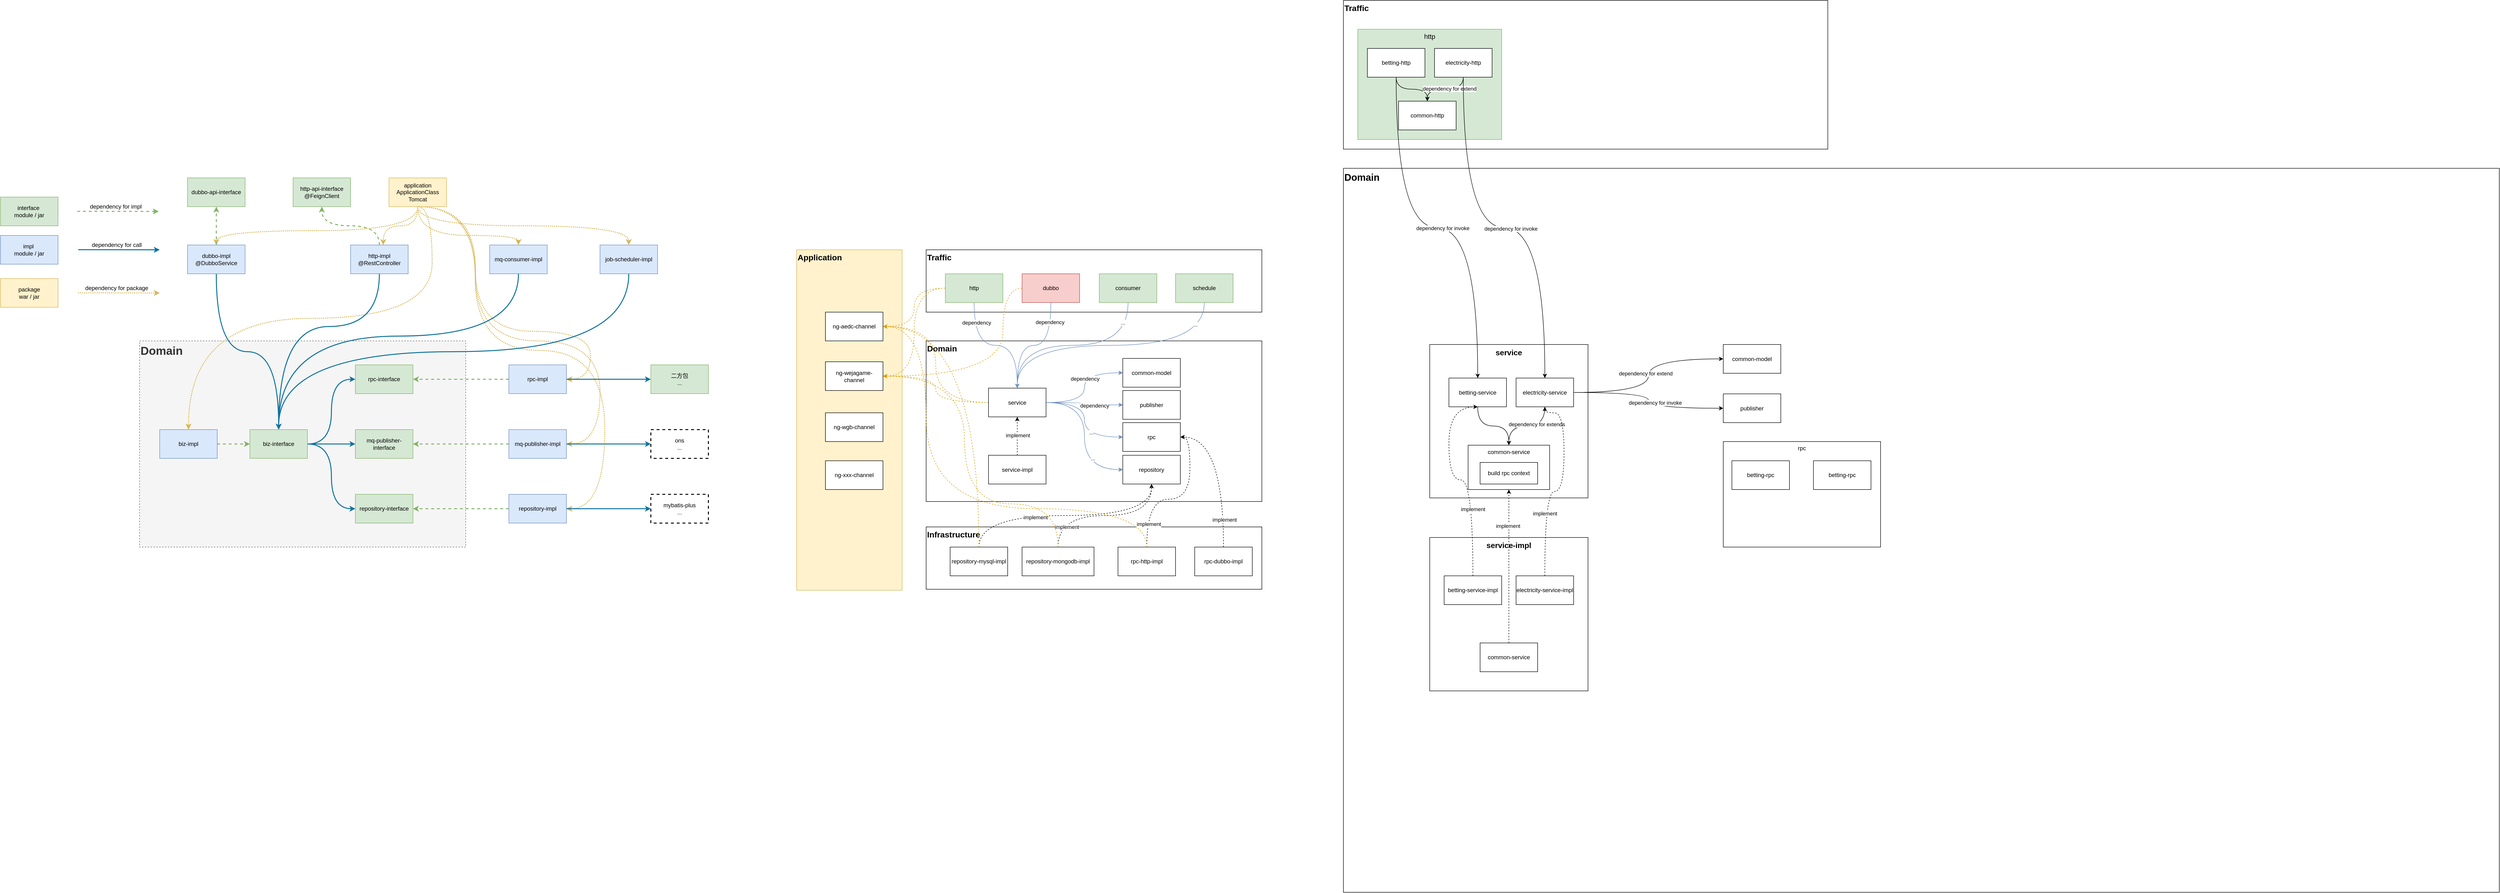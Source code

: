<mxfile version="21.6.9" type="github">
  <diagram id="y8nd4SXiOJbdPAyT8sHm" name="第 1 页">
    <mxGraphModel dx="1306" dy="1999" grid="1" gridSize="10" guides="1" tooltips="1" connect="1" arrows="1" fold="1" page="1" pageScale="1" pageWidth="827" pageHeight="1169" math="0" shadow="0">
      <root>
        <mxCell id="0" />
        <mxCell id="1" parent="0" />
        <mxCell id="dGnXht2ajbpUMMOawQ0t-34" value="Application" style="rounded=0;whiteSpace=wrap;html=1;fontSize=17;fontStyle=1;align=left;verticalAlign=top;fillColor=#fff2cc;strokeColor=#d6b656;" parent="1" vertex="1">
          <mxGeometry x="1730" y="360" width="220" height="710" as="geometry" />
        </mxCell>
        <mxCell id="68mi13O_anb0eEHPfkuq-36" value="Domain" style="rounded=0;whiteSpace=wrap;html=1;fillColor=#f5f5f5;fontColor=#333333;strokeColor=#666666;verticalAlign=top;align=left;fontStyle=1;fontSize=24;dashed=1;" parent="1" vertex="1">
          <mxGeometry x="360" y="550" width="680" height="430" as="geometry" />
        </mxCell>
        <mxCell id="68mi13O_anb0eEHPfkuq-4" style="edgeStyle=orthogonalEdgeStyle;rounded=0;orthogonalLoop=1;jettySize=auto;html=1;entryX=0.5;entryY=0;entryDx=0;entryDy=0;exitX=0.5;exitY=1;exitDx=0;exitDy=0;curved=1;fillColor=#fff2cc;strokeColor=#d6b656;strokeWidth=2;dashed=1;dashPattern=1 1;" parent="1" source="68mi13O_anb0eEHPfkuq-1" target="68mi13O_anb0eEHPfkuq-2" edge="1">
          <mxGeometry relative="1" as="geometry">
            <Array as="points">
              <mxPoint x="940" y="320" />
              <mxPoint x="520" y="320" />
            </Array>
          </mxGeometry>
        </mxCell>
        <mxCell id="68mi13O_anb0eEHPfkuq-5" style="rounded=0;orthogonalLoop=1;jettySize=auto;html=1;entryX=0.567;entryY=0;entryDx=0;entryDy=0;entryPerimeter=0;exitX=0.5;exitY=1;exitDx=0;exitDy=0;edgeStyle=orthogonalEdgeStyle;curved=1;fillColor=#fff2cc;strokeColor=#d6b656;strokeWidth=2;dashed=1;dashPattern=1 1;" parent="1" source="68mi13O_anb0eEHPfkuq-1" target="68mi13O_anb0eEHPfkuq-3" edge="1">
          <mxGeometry relative="1" as="geometry" />
        </mxCell>
        <mxCell id="68mi13O_anb0eEHPfkuq-10" style="rounded=0;orthogonalLoop=1;jettySize=auto;html=1;exitX=0.5;exitY=1;exitDx=0;exitDy=0;entryX=0.5;entryY=0;entryDx=0;entryDy=0;fillColor=#fff2cc;strokeColor=#d6b656;strokeWidth=2;dashed=1;dashPattern=1 1;edgeStyle=orthogonalEdgeStyle;curved=1;" parent="1" source="68mi13O_anb0eEHPfkuq-1" target="68mi13O_anb0eEHPfkuq-9" edge="1">
          <mxGeometry relative="1" as="geometry">
            <Array as="points">
              <mxPoint x="970" y="270" />
              <mxPoint x="970" y="503" />
              <mxPoint x="462" y="503" />
            </Array>
          </mxGeometry>
        </mxCell>
        <mxCell id="68mi13O_anb0eEHPfkuq-42" style="rounded=0;orthogonalLoop=1;jettySize=auto;html=1;fontSize=12;exitX=0.5;exitY=1;exitDx=0;exitDy=0;entryX=0.5;entryY=0;entryDx=0;entryDy=0;edgeStyle=orthogonalEdgeStyle;curved=1;fillColor=#fff2cc;strokeColor=#d6b656;strokeWidth=2;dashed=1;dashPattern=1 1;" parent="1" source="68mi13O_anb0eEHPfkuq-1" target="68mi13O_anb0eEHPfkuq-41" edge="1">
          <mxGeometry relative="1" as="geometry">
            <mxPoint x="1200" y="300" as="targetPoint" />
            <Array as="points">
              <mxPoint x="940" y="330" />
              <mxPoint x="1150" y="330" />
            </Array>
          </mxGeometry>
        </mxCell>
        <mxCell id="68mi13O_anb0eEHPfkuq-44" style="edgeStyle=orthogonalEdgeStyle;curved=1;rounded=0;orthogonalLoop=1;jettySize=auto;html=1;entryX=1;entryY=0.5;entryDx=0;entryDy=0;fontSize=12;exitX=0.5;exitY=1;exitDx=0;exitDy=0;fillColor=#fff2cc;strokeColor=#d6b656;strokeWidth=2;dashed=1;dashPattern=1 1;" parent="1" source="68mi13O_anb0eEHPfkuq-1" target="68mi13O_anb0eEHPfkuq-27" edge="1">
          <mxGeometry relative="1" as="geometry">
            <Array as="points">
              <mxPoint x="1060" y="530" />
              <mxPoint x="1300" y="530" />
              <mxPoint x="1300" y="630" />
            </Array>
          </mxGeometry>
        </mxCell>
        <mxCell id="68mi13O_anb0eEHPfkuq-45" style="edgeStyle=orthogonalEdgeStyle;curved=1;rounded=0;orthogonalLoop=1;jettySize=auto;html=1;entryX=1;entryY=0.5;entryDx=0;entryDy=0;fontSize=12;exitX=0.5;exitY=1;exitDx=0;exitDy=0;fillColor=#fff2cc;strokeColor=#d6b656;strokeWidth=2;dashed=1;dashPattern=1 1;" parent="1" source="68mi13O_anb0eEHPfkuq-1" target="68mi13O_anb0eEHPfkuq-28" edge="1">
          <mxGeometry relative="1" as="geometry">
            <Array as="points">
              <mxPoint x="1060" y="550" />
              <mxPoint x="1320" y="550" />
              <mxPoint x="1320" y="765" />
            </Array>
          </mxGeometry>
        </mxCell>
        <mxCell id="68mi13O_anb0eEHPfkuq-46" style="edgeStyle=orthogonalEdgeStyle;curved=1;rounded=0;orthogonalLoop=1;jettySize=auto;html=1;entryX=1;entryY=0.5;entryDx=0;entryDy=0;fontSize=12;exitX=0.5;exitY=1;exitDx=0;exitDy=0;fillColor=#fff2cc;strokeColor=#d6b656;strokeWidth=2;dashed=1;dashPattern=1 1;" parent="1" source="68mi13O_anb0eEHPfkuq-1" target="68mi13O_anb0eEHPfkuq-29" edge="1">
          <mxGeometry relative="1" as="geometry">
            <Array as="points">
              <mxPoint x="1060" y="570" />
              <mxPoint x="1330" y="570" />
              <mxPoint x="1330" y="900" />
            </Array>
          </mxGeometry>
        </mxCell>
        <mxCell id="68mi13O_anb0eEHPfkuq-74" style="edgeStyle=orthogonalEdgeStyle;curved=1;rounded=0;orthogonalLoop=1;jettySize=auto;html=1;entryX=0.5;entryY=0;entryDx=0;entryDy=0;strokeWidth=2;fontSize=12;exitX=0.5;exitY=1;exitDx=0;exitDy=0;fillColor=#fff2cc;strokeColor=#d6b656;dashed=1;dashPattern=1 1;" parent="1" source="68mi13O_anb0eEHPfkuq-1" target="68mi13O_anb0eEHPfkuq-61" edge="1">
          <mxGeometry relative="1" as="geometry" />
        </mxCell>
        <mxCell id="68mi13O_anb0eEHPfkuq-1" value="application&lt;br&gt;ApplicationClass&lt;br&gt;Tomcat" style="rounded=0;whiteSpace=wrap;html=1;fillColor=#fff2cc;strokeColor=#d6b656;" parent="1" vertex="1">
          <mxGeometry x="880" y="210" width="120" height="60" as="geometry" />
        </mxCell>
        <mxCell id="68mi13O_anb0eEHPfkuq-12" style="rounded=0;orthogonalLoop=1;jettySize=auto;html=1;entryX=0.5;entryY=0;entryDx=0;entryDy=0;exitX=0.5;exitY=1;exitDx=0;exitDy=0;strokeWidth=2;fillColor=#b1ddf0;strokeColor=#10739e;edgeStyle=orthogonalEdgeStyle;curved=1;" parent="1" source="68mi13O_anb0eEHPfkuq-2" target="68mi13O_anb0eEHPfkuq-8" edge="1">
          <mxGeometry relative="1" as="geometry" />
        </mxCell>
        <mxCell id="68mi13O_anb0eEHPfkuq-37" style="edgeStyle=orthogonalEdgeStyle;rounded=0;orthogonalLoop=1;jettySize=auto;html=1;entryX=0.5;entryY=1;entryDx=0;entryDy=0;fontSize=24;dashed=1;fillColor=#d5e8d4;strokeColor=#82b366;strokeWidth=2;curved=1;" parent="1" source="68mi13O_anb0eEHPfkuq-2" target="68mi13O_anb0eEHPfkuq-16" edge="1">
          <mxGeometry relative="1" as="geometry" />
        </mxCell>
        <mxCell id="68mi13O_anb0eEHPfkuq-2" value="dubbo-impl&lt;br&gt;@DubboService" style="rounded=0;whiteSpace=wrap;html=1;fillColor=#dae8fc;strokeColor=#6c8ebf;" parent="1" vertex="1">
          <mxGeometry x="460" y="350" width="120" height="60" as="geometry" />
        </mxCell>
        <mxCell id="68mi13O_anb0eEHPfkuq-13" style="rounded=0;orthogonalLoop=1;jettySize=auto;html=1;entryX=0.5;entryY=0;entryDx=0;entryDy=0;exitX=0.5;exitY=1;exitDx=0;exitDy=0;strokeWidth=2;fillColor=#b1ddf0;strokeColor=#10739e;edgeStyle=orthogonalEdgeStyle;curved=1;" parent="1" source="68mi13O_anb0eEHPfkuq-3" target="68mi13O_anb0eEHPfkuq-8" edge="1">
          <mxGeometry relative="1" as="geometry">
            <Array as="points">
              <mxPoint x="860" y="520" />
              <mxPoint x="650" y="520" />
            </Array>
          </mxGeometry>
        </mxCell>
        <mxCell id="68mi13O_anb0eEHPfkuq-39" style="edgeStyle=orthogonalEdgeStyle;rounded=0;orthogonalLoop=1;jettySize=auto;html=1;entryX=0.5;entryY=1;entryDx=0;entryDy=0;fontSize=12;dashed=1;fillColor=#d5e8d4;strokeColor=#82b366;strokeWidth=2;curved=1;" parent="1" source="68mi13O_anb0eEHPfkuq-3" target="68mi13O_anb0eEHPfkuq-17" edge="1">
          <mxGeometry relative="1" as="geometry" />
        </mxCell>
        <mxCell id="68mi13O_anb0eEHPfkuq-3" value="http-impl&lt;br&gt;@RestController" style="rounded=0;whiteSpace=wrap;html=1;fillColor=#dae8fc;strokeColor=#6c8ebf;" parent="1" vertex="1">
          <mxGeometry x="800" y="350" width="120" height="60" as="geometry" />
        </mxCell>
        <mxCell id="68mi13O_anb0eEHPfkuq-24" style="edgeStyle=orthogonalEdgeStyle;rounded=0;orthogonalLoop=1;jettySize=auto;html=1;entryX=0;entryY=0.5;entryDx=0;entryDy=0;curved=1;strokeWidth=2;fillColor=#b1ddf0;strokeColor=#10739e;" parent="1" source="68mi13O_anb0eEHPfkuq-8" target="68mi13O_anb0eEHPfkuq-21" edge="1">
          <mxGeometry relative="1" as="geometry" />
        </mxCell>
        <mxCell id="68mi13O_anb0eEHPfkuq-25" style="edgeStyle=orthogonalEdgeStyle;rounded=0;orthogonalLoop=1;jettySize=auto;html=1;entryX=0;entryY=0.5;entryDx=0;entryDy=0;strokeWidth=2;fillColor=#b1ddf0;strokeColor=#10739e;" parent="1" source="68mi13O_anb0eEHPfkuq-8" target="68mi13O_anb0eEHPfkuq-22" edge="1">
          <mxGeometry relative="1" as="geometry" />
        </mxCell>
        <mxCell id="68mi13O_anb0eEHPfkuq-26" style="edgeStyle=orthogonalEdgeStyle;rounded=0;orthogonalLoop=1;jettySize=auto;html=1;entryX=0;entryY=0.5;entryDx=0;entryDy=0;curved=1;exitX=1;exitY=0.5;exitDx=0;exitDy=0;strokeWidth=2;fillColor=#b1ddf0;strokeColor=#10739e;" parent="1" source="68mi13O_anb0eEHPfkuq-8" target="68mi13O_anb0eEHPfkuq-23" edge="1">
          <mxGeometry relative="1" as="geometry" />
        </mxCell>
        <mxCell id="68mi13O_anb0eEHPfkuq-8" value="biz-interface&lt;br&gt;" style="rounded=0;whiteSpace=wrap;html=1;fillColor=#d5e8d4;strokeColor=#82b366;" parent="1" vertex="1">
          <mxGeometry x="590" y="735" width="120" height="60" as="geometry" />
        </mxCell>
        <mxCell id="68mi13O_anb0eEHPfkuq-19" style="rounded=0;orthogonalLoop=1;jettySize=auto;html=1;entryX=0;entryY=0.5;entryDx=0;entryDy=0;exitX=1;exitY=0.5;exitDx=0;exitDy=0;edgeStyle=orthogonalEdgeStyle;curved=1;dashed=1;fillColor=#d5e8d4;strokeColor=#82b366;strokeWidth=2;" parent="1" source="68mi13O_anb0eEHPfkuq-9" target="68mi13O_anb0eEHPfkuq-8" edge="1">
          <mxGeometry relative="1" as="geometry" />
        </mxCell>
        <mxCell id="68mi13O_anb0eEHPfkuq-9" value="biz-impl" style="rounded=0;whiteSpace=wrap;html=1;fillColor=#dae8fc;strokeColor=#6c8ebf;" parent="1" vertex="1">
          <mxGeometry x="402" y="735" width="120" height="60" as="geometry" />
        </mxCell>
        <mxCell id="68mi13O_anb0eEHPfkuq-16" value="dubbo-api-interface" style="rounded=0;whiteSpace=wrap;html=1;fillColor=#d5e8d4;strokeColor=#82b366;" parent="1" vertex="1">
          <mxGeometry x="460" y="210" width="120" height="60" as="geometry" />
        </mxCell>
        <mxCell id="68mi13O_anb0eEHPfkuq-17" value="http-api-interface&lt;br&gt;@FeignClient" style="rounded=0;whiteSpace=wrap;html=1;fillColor=#d5e8d4;strokeColor=#82b366;" parent="1" vertex="1">
          <mxGeometry x="680" y="210" width="120" height="60" as="geometry" />
        </mxCell>
        <mxCell id="68mi13O_anb0eEHPfkuq-21" value="rpc-interface" style="rounded=0;whiteSpace=wrap;html=1;fillColor=#d5e8d4;strokeColor=#82b366;" parent="1" vertex="1">
          <mxGeometry x="810" y="600" width="120" height="60" as="geometry" />
        </mxCell>
        <mxCell id="68mi13O_anb0eEHPfkuq-22" value="mq-publisher-interface" style="rounded=0;whiteSpace=wrap;html=1;fillColor=#d5e8d4;strokeColor=#82b366;" parent="1" vertex="1">
          <mxGeometry x="810" y="735" width="120" height="60" as="geometry" />
        </mxCell>
        <mxCell id="68mi13O_anb0eEHPfkuq-23" value="repository-interface" style="rounded=0;whiteSpace=wrap;html=1;fillColor=#d5e8d4;strokeColor=#82b366;" parent="1" vertex="1">
          <mxGeometry x="810" y="870" width="120" height="60" as="geometry" />
        </mxCell>
        <mxCell id="68mi13O_anb0eEHPfkuq-30" style="edgeStyle=orthogonalEdgeStyle;rounded=0;orthogonalLoop=1;jettySize=auto;html=1;entryX=1;entryY=0.5;entryDx=0;entryDy=0;dashed=1;fillColor=#d5e8d4;strokeColor=#82b366;strokeWidth=2;" parent="1" source="68mi13O_anb0eEHPfkuq-27" target="68mi13O_anb0eEHPfkuq-21" edge="1">
          <mxGeometry relative="1" as="geometry" />
        </mxCell>
        <mxCell id="68mi13O_anb0eEHPfkuq-53" style="edgeStyle=orthogonalEdgeStyle;curved=1;rounded=0;orthogonalLoop=1;jettySize=auto;html=1;entryX=0;entryY=0.5;entryDx=0;entryDy=0;fontSize=12;strokeWidth=2;fillColor=#b1ddf0;strokeColor=#10739e;" parent="1" source="68mi13O_anb0eEHPfkuq-27" target="68mi13O_anb0eEHPfkuq-50" edge="1">
          <mxGeometry relative="1" as="geometry" />
        </mxCell>
        <mxCell id="68mi13O_anb0eEHPfkuq-27" value="rpc-impl" style="rounded=0;whiteSpace=wrap;html=1;fillColor=#dae8fc;strokeColor=#6c8ebf;" parent="1" vertex="1">
          <mxGeometry x="1130" y="600" width="120" height="60" as="geometry" />
        </mxCell>
        <mxCell id="68mi13O_anb0eEHPfkuq-32" style="edgeStyle=orthogonalEdgeStyle;rounded=0;orthogonalLoop=1;jettySize=auto;html=1;entryX=1;entryY=0.5;entryDx=0;entryDy=0;dashed=1;fillColor=#d5e8d4;strokeColor=#82b366;strokeWidth=2;" parent="1" source="68mi13O_anb0eEHPfkuq-28" target="68mi13O_anb0eEHPfkuq-22" edge="1">
          <mxGeometry relative="1" as="geometry" />
        </mxCell>
        <mxCell id="68mi13O_anb0eEHPfkuq-55" style="edgeStyle=orthogonalEdgeStyle;curved=1;rounded=0;orthogonalLoop=1;jettySize=auto;html=1;entryX=0;entryY=0.5;entryDx=0;entryDy=0;fontSize=12;strokeWidth=2;fillColor=#b1ddf0;strokeColor=#10739e;" parent="1" source="68mi13O_anb0eEHPfkuq-28" target="68mi13O_anb0eEHPfkuq-51" edge="1">
          <mxGeometry relative="1" as="geometry" />
        </mxCell>
        <mxCell id="68mi13O_anb0eEHPfkuq-28" value="mq-publisher-impl" style="rounded=0;whiteSpace=wrap;html=1;fillColor=#dae8fc;strokeColor=#6c8ebf;" parent="1" vertex="1">
          <mxGeometry x="1130" y="735" width="120" height="60" as="geometry" />
        </mxCell>
        <mxCell id="68mi13O_anb0eEHPfkuq-34" style="edgeStyle=orthogonalEdgeStyle;rounded=0;orthogonalLoop=1;jettySize=auto;html=1;entryX=1;entryY=0.5;entryDx=0;entryDy=0;dashed=1;fillColor=#d5e8d4;strokeColor=#82b366;strokeWidth=2;" parent="1" source="68mi13O_anb0eEHPfkuq-29" target="68mi13O_anb0eEHPfkuq-23" edge="1">
          <mxGeometry relative="1" as="geometry" />
        </mxCell>
        <mxCell id="68mi13O_anb0eEHPfkuq-75" style="edgeStyle=orthogonalEdgeStyle;curved=1;rounded=0;orthogonalLoop=1;jettySize=auto;html=1;entryX=0;entryY=0.5;entryDx=0;entryDy=0;strokeWidth=2;fontSize=12;fillColor=#b1ddf0;strokeColor=#10739e;" parent="1" source="68mi13O_anb0eEHPfkuq-29" target="68mi13O_anb0eEHPfkuq-52" edge="1">
          <mxGeometry relative="1" as="geometry" />
        </mxCell>
        <mxCell id="68mi13O_anb0eEHPfkuq-29" value="repository-impl" style="rounded=0;whiteSpace=wrap;html=1;fillColor=#dae8fc;strokeColor=#6c8ebf;" parent="1" vertex="1">
          <mxGeometry x="1130" y="870" width="120" height="60" as="geometry" />
        </mxCell>
        <mxCell id="68mi13O_anb0eEHPfkuq-63" style="rounded=0;orthogonalLoop=1;jettySize=auto;html=1;entryX=0.5;entryY=0;entryDx=0;entryDy=0;fontSize=12;exitX=0.5;exitY=1;exitDx=0;exitDy=0;strokeWidth=2;fillColor=#b1ddf0;strokeColor=#10739e;edgeStyle=orthogonalEdgeStyle;curved=1;" parent="1" source="68mi13O_anb0eEHPfkuq-41" target="68mi13O_anb0eEHPfkuq-8" edge="1">
          <mxGeometry relative="1" as="geometry">
            <mxPoint x="1270" y="430" as="sourcePoint" />
            <Array as="points">
              <mxPoint x="1150" y="540" />
              <mxPoint x="650" y="540" />
            </Array>
          </mxGeometry>
        </mxCell>
        <mxCell id="68mi13O_anb0eEHPfkuq-41" value="mq-consumer-impl" style="rounded=0;whiteSpace=wrap;html=1;fontSize=12;fillColor=#dae8fc;strokeColor=#6c8ebf;" parent="1" vertex="1">
          <mxGeometry x="1090" y="350" width="120" height="60" as="geometry" />
        </mxCell>
        <mxCell id="68mi13O_anb0eEHPfkuq-50" value="二方包&lt;br&gt;..." style="rounded=0;whiteSpace=wrap;html=1;fontSize=12;fillColor=#d5e8d4;strokeColor=#82b366;" parent="1" vertex="1">
          <mxGeometry x="1426" y="600" width="120" height="60" as="geometry" />
        </mxCell>
        <mxCell id="68mi13O_anb0eEHPfkuq-51" value="ons&lt;br&gt;..." style="rounded=0;whiteSpace=wrap;html=1;fontSize=12;strokeColor=#000000;dashed=1;strokeWidth=2;" parent="1" vertex="1">
          <mxGeometry x="1426" y="735" width="120" height="60" as="geometry" />
        </mxCell>
        <mxCell id="68mi13O_anb0eEHPfkuq-52" value="mybatis-plus&lt;br&gt;..." style="rounded=0;whiteSpace=wrap;html=1;fontSize=12;dashed=1;strokeColor=#000000;strokeWidth=2;" parent="1" vertex="1">
          <mxGeometry x="1426" y="870" width="120" height="60" as="geometry" />
        </mxCell>
        <mxCell id="68mi13O_anb0eEHPfkuq-58" value="interface&amp;nbsp;&lt;br&gt;module / jar" style="rounded=0;whiteSpace=wrap;html=1;fontSize=12;fillColor=#d5e8d4;strokeColor=#82b366;" parent="1" vertex="1">
          <mxGeometry x="70" y="250" width="120" height="60" as="geometry" />
        </mxCell>
        <mxCell id="68mi13O_anb0eEHPfkuq-59" value="impl&amp;nbsp;&lt;br&gt;module / jar" style="rounded=0;whiteSpace=wrap;html=1;fontSize=12;fillColor=#dae8fc;strokeColor=#6c8ebf;" parent="1" vertex="1">
          <mxGeometry x="70" y="330" width="120" height="60" as="geometry" />
        </mxCell>
        <mxCell id="68mi13O_anb0eEHPfkuq-62" style="rounded=0;orthogonalLoop=1;jettySize=auto;html=1;fontSize=12;exitX=0.5;exitY=1;exitDx=0;exitDy=0;entryX=0.5;entryY=0;entryDx=0;entryDy=0;edgeStyle=orthogonalEdgeStyle;curved=1;strokeWidth=2;fillColor=#b1ddf0;strokeColor=#10739e;" parent="1" source="68mi13O_anb0eEHPfkuq-61" target="68mi13O_anb0eEHPfkuq-8" edge="1">
          <mxGeometry relative="1" as="geometry">
            <mxPoint x="650" y="730" as="targetPoint" />
          </mxGeometry>
        </mxCell>
        <mxCell id="68mi13O_anb0eEHPfkuq-61" value="job-scheduler-impl" style="rounded=0;whiteSpace=wrap;html=1;fontSize=12;fillColor=#dae8fc;strokeColor=#6c8ebf;" parent="1" vertex="1">
          <mxGeometry x="1320" y="350" width="120" height="60" as="geometry" />
        </mxCell>
        <mxCell id="68mi13O_anb0eEHPfkuq-76" value="package&lt;br&gt;war / jar" style="rounded=0;whiteSpace=wrap;html=1;fillColor=#fff2cc;strokeColor=#d6b656;" parent="1" vertex="1">
          <mxGeometry x="70" y="420" width="120" height="60" as="geometry" />
        </mxCell>
        <mxCell id="68mi13O_anb0eEHPfkuq-81" value="" style="endArrow=classic;html=1;rounded=0;dashed=1;strokeWidth=2;fontSize=17;fillColor=#d5e8d4;strokeColor=#82b366;" parent="1" edge="1">
          <mxGeometry width="50" height="50" relative="1" as="geometry">
            <mxPoint x="230" y="279.71" as="sourcePoint" />
            <mxPoint x="400" y="280" as="targetPoint" />
          </mxGeometry>
        </mxCell>
        <mxCell id="68mi13O_anb0eEHPfkuq-82" value="dependency for impl" style="edgeLabel;html=1;align=center;verticalAlign=middle;resizable=0;points=[];fontSize=12;" parent="68mi13O_anb0eEHPfkuq-81" vertex="1" connectable="0">
          <mxGeometry x="0.319" y="2" relative="1" as="geometry">
            <mxPoint x="-32" y="-8" as="offset" />
          </mxGeometry>
        </mxCell>
        <mxCell id="68mi13O_anb0eEHPfkuq-83" value="" style="endArrow=classic;html=1;rounded=0;strokeWidth=2;fontSize=17;fillColor=#1ba1e2;strokeColor=#006EAF;" parent="1" edge="1">
          <mxGeometry width="50" height="50" relative="1" as="geometry">
            <mxPoint x="232" y="359.71" as="sourcePoint" />
            <mxPoint x="402" y="360" as="targetPoint" />
          </mxGeometry>
        </mxCell>
        <mxCell id="68mi13O_anb0eEHPfkuq-84" value="dependency for call" style="edgeLabel;html=1;align=center;verticalAlign=middle;resizable=0;points=[];fontSize=12;" parent="68mi13O_anb0eEHPfkuq-83" vertex="1" connectable="0">
          <mxGeometry x="0.319" y="2" relative="1" as="geometry">
            <mxPoint x="-32" y="-8" as="offset" />
          </mxGeometry>
        </mxCell>
        <mxCell id="68mi13O_anb0eEHPfkuq-85" value="" style="endArrow=classic;html=1;rounded=0;dashed=1;dashPattern=1 1;strokeWidth=2;fontSize=17;fillColor=#fff2cc;strokeColor=#d6b656;" parent="1" edge="1">
          <mxGeometry width="50" height="50" relative="1" as="geometry">
            <mxPoint x="232" y="449.71" as="sourcePoint" />
            <mxPoint x="402" y="450" as="targetPoint" />
          </mxGeometry>
        </mxCell>
        <mxCell id="68mi13O_anb0eEHPfkuq-86" value="dependency for package" style="edgeLabel;html=1;align=center;verticalAlign=middle;resizable=0;points=[];fontSize=12;" parent="68mi13O_anb0eEHPfkuq-85" vertex="1" connectable="0">
          <mxGeometry x="0.319" y="2" relative="1" as="geometry">
            <mxPoint x="-32" y="-8" as="offset" />
          </mxGeometry>
        </mxCell>
        <mxCell id="xN2glCM1e-zBbZoXEVBO-1" value="Traffic" style="rounded=0;whiteSpace=wrap;html=1;verticalAlign=top;align=left;fontStyle=1;fontSize=17;" parent="1" vertex="1">
          <mxGeometry x="2000" y="360" width="700" height="130" as="geometry" />
        </mxCell>
        <mxCell id="xN2glCM1e-zBbZoXEVBO-2" value="Domain" style="rounded=0;whiteSpace=wrap;html=1;fontStyle=1;fontSize=17;verticalAlign=top;align=left;" parent="1" vertex="1">
          <mxGeometry x="2000" y="550" width="700" height="335" as="geometry" />
        </mxCell>
        <mxCell id="xN2glCM1e-zBbZoXEVBO-3" value="Infrastructure" style="rounded=0;whiteSpace=wrap;html=1;fontStyle=1;verticalAlign=top;align=left;fontSize=17;" parent="1" vertex="1">
          <mxGeometry x="2000" y="938" width="700" height="130" as="geometry" />
        </mxCell>
        <mxCell id="dGnXht2ajbpUMMOawQ0t-17" style="edgeStyle=orthogonalEdgeStyle;rounded=0;orthogonalLoop=1;jettySize=auto;html=1;entryX=0.5;entryY=0;entryDx=0;entryDy=0;curved=1;fillColor=#dae8fc;strokeColor=#6c8ebf;" parent="1" source="xN2glCM1e-zBbZoXEVBO-4" target="xN2glCM1e-zBbZoXEVBO-8" edge="1">
          <mxGeometry relative="1" as="geometry" />
        </mxCell>
        <mxCell id="dGnXht2ajbpUMMOawQ0t-24" value="dependency" style="edgeLabel;html=1;align=center;verticalAlign=middle;resizable=0;points=[];" parent="dGnXht2ajbpUMMOawQ0t-17" vertex="1" connectable="0">
          <mxGeometry x="-0.687" y="5" relative="1" as="geometry">
            <mxPoint as="offset" />
          </mxGeometry>
        </mxCell>
        <mxCell id="dGnXht2ajbpUMMOawQ0t-44" style="edgeStyle=orthogonalEdgeStyle;rounded=0;orthogonalLoop=1;jettySize=auto;html=1;entryX=1;entryY=0.5;entryDx=0;entryDy=0;exitX=0;exitY=0.5;exitDx=0;exitDy=0;curved=1;dashed=1;fillColor=#ffe6cc;strokeColor=#d79b00;" parent="1" source="xN2glCM1e-zBbZoXEVBO-4" target="dGnXht2ajbpUMMOawQ0t-36" edge="1">
          <mxGeometry relative="1" as="geometry" />
        </mxCell>
        <mxCell id="xN2glCM1e-zBbZoXEVBO-4" value="http" style="rounded=0;whiteSpace=wrap;html=1;fillColor=#d5e8d4;strokeColor=#82b366;" parent="1" vertex="1">
          <mxGeometry x="2040" y="410" width="120" height="60" as="geometry" />
        </mxCell>
        <mxCell id="dGnXht2ajbpUMMOawQ0t-18" style="edgeStyle=orthogonalEdgeStyle;rounded=0;orthogonalLoop=1;jettySize=auto;html=1;entryX=0.5;entryY=0;entryDx=0;entryDy=0;curved=1;fillColor=#dae8fc;strokeColor=#6c8ebf;" parent="1" source="xN2glCM1e-zBbZoXEVBO-5" target="xN2glCM1e-zBbZoXEVBO-8" edge="1">
          <mxGeometry relative="1" as="geometry" />
        </mxCell>
        <mxCell id="dGnXht2ajbpUMMOawQ0t-25" value="dependency" style="edgeLabel;html=1;align=center;verticalAlign=middle;resizable=0;points=[];" parent="dGnXht2ajbpUMMOawQ0t-18" vertex="1" connectable="0">
          <mxGeometry x="-0.67" y="-2" relative="1" as="geometry">
            <mxPoint as="offset" />
          </mxGeometry>
        </mxCell>
        <mxCell id="dGnXht2ajbpUMMOawQ0t-45" style="edgeStyle=orthogonalEdgeStyle;rounded=0;orthogonalLoop=1;jettySize=auto;html=1;entryX=1;entryY=0.5;entryDx=0;entryDy=0;exitX=0;exitY=0.5;exitDx=0;exitDy=0;dashed=1;fillColor=#ffe6cc;strokeColor=#d79b00;curved=1;" parent="1" source="xN2glCM1e-zBbZoXEVBO-5" target="dGnXht2ajbpUMMOawQ0t-36" edge="1">
          <mxGeometry relative="1" as="geometry">
            <Array as="points">
              <mxPoint x="2160" y="440" />
              <mxPoint x="2160" y="624" />
            </Array>
          </mxGeometry>
        </mxCell>
        <mxCell id="xN2glCM1e-zBbZoXEVBO-5" value="dubbo" style="rounded=0;whiteSpace=wrap;html=1;fillColor=#f8cecc;strokeColor=#b85450;" parent="1" vertex="1">
          <mxGeometry x="2200" y="410" width="120" height="60" as="geometry" />
        </mxCell>
        <mxCell id="dGnXht2ajbpUMMOawQ0t-19" style="edgeStyle=orthogonalEdgeStyle;rounded=0;orthogonalLoop=1;jettySize=auto;html=1;entryX=0.5;entryY=0;entryDx=0;entryDy=0;exitX=0.5;exitY=1;exitDx=0;exitDy=0;curved=1;fillColor=#dae8fc;strokeColor=#6c8ebf;" parent="1" source="xN2glCM1e-zBbZoXEVBO-6" target="xN2glCM1e-zBbZoXEVBO-8" edge="1">
          <mxGeometry relative="1" as="geometry" />
        </mxCell>
        <mxCell id="dGnXht2ajbpUMMOawQ0t-26" value="..." style="edgeLabel;html=1;align=center;verticalAlign=middle;resizable=0;points=[];" parent="dGnXht2ajbpUMMOawQ0t-19" vertex="1" connectable="0">
          <mxGeometry x="-0.809" y="-7" relative="1" as="geometry">
            <mxPoint x="-4" y="3" as="offset" />
          </mxGeometry>
        </mxCell>
        <mxCell id="xN2glCM1e-zBbZoXEVBO-6" value="consumer" style="rounded=0;whiteSpace=wrap;html=1;fillColor=#d5e8d4;strokeColor=#82b366;" parent="1" vertex="1">
          <mxGeometry x="2361" y="410" width="120" height="60" as="geometry" />
        </mxCell>
        <mxCell id="dGnXht2ajbpUMMOawQ0t-20" style="edgeStyle=orthogonalEdgeStyle;rounded=0;orthogonalLoop=1;jettySize=auto;html=1;entryX=0.5;entryY=0;entryDx=0;entryDy=0;exitX=0.5;exitY=1;exitDx=0;exitDy=0;curved=1;fillColor=#dae8fc;strokeColor=#6c8ebf;" parent="1" source="xN2glCM1e-zBbZoXEVBO-7" target="xN2glCM1e-zBbZoXEVBO-8" edge="1">
          <mxGeometry relative="1" as="geometry" />
        </mxCell>
        <mxCell id="dGnXht2ajbpUMMOawQ0t-27" value="..." style="edgeLabel;html=1;align=center;verticalAlign=middle;resizable=0;points=[];" parent="dGnXht2ajbpUMMOawQ0t-20" vertex="1" connectable="0">
          <mxGeometry x="-0.838" y="-19" relative="1" as="geometry">
            <mxPoint as="offset" />
          </mxGeometry>
        </mxCell>
        <mxCell id="dGnXht2ajbpUMMOawQ0t-40" style="edgeStyle=orthogonalEdgeStyle;rounded=0;orthogonalLoop=1;jettySize=auto;html=1;entryX=1;entryY=0.5;entryDx=0;entryDy=0;exitX=0;exitY=0.5;exitDx=0;exitDy=0;curved=1;dashed=1;fillColor=#ffe6cc;strokeColor=#d79b00;" parent="1" source="xN2glCM1e-zBbZoXEVBO-4" target="dGnXht2ajbpUMMOawQ0t-35" edge="1">
          <mxGeometry relative="1" as="geometry" />
        </mxCell>
        <mxCell id="xN2glCM1e-zBbZoXEVBO-7" value="schedule" style="rounded=0;whiteSpace=wrap;html=1;fillColor=#d5e8d4;strokeColor=#82b366;" parent="1" vertex="1">
          <mxGeometry x="2520" y="410" width="120" height="60" as="geometry" />
        </mxCell>
        <mxCell id="xN2glCM1e-zBbZoXEVBO-10" style="edgeStyle=orthogonalEdgeStyle;rounded=0;orthogonalLoop=1;jettySize=auto;html=1;entryX=0;entryY=0.5;entryDx=0;entryDy=0;curved=1;fillColor=#dae8fc;strokeColor=#6c8ebf;" parent="1" source="xN2glCM1e-zBbZoXEVBO-8" target="xN2glCM1e-zBbZoXEVBO-9" edge="1">
          <mxGeometry relative="1" as="geometry" />
        </mxCell>
        <mxCell id="xN2glCM1e-zBbZoXEVBO-11" value="dependency" style="edgeLabel;html=1;align=center;verticalAlign=middle;resizable=0;points=[];" parent="xN2glCM1e-zBbZoXEVBO-10" vertex="1" connectable="0">
          <mxGeometry x="0.165" y="-1" relative="1" as="geometry">
            <mxPoint as="offset" />
          </mxGeometry>
        </mxCell>
        <mxCell id="dGnXht2ajbpUMMOawQ0t-6" style="edgeStyle=orthogonalEdgeStyle;rounded=0;orthogonalLoop=1;jettySize=auto;html=1;entryX=0;entryY=0.5;entryDx=0;entryDy=0;curved=1;fillColor=#dae8fc;strokeColor=#6c8ebf;" parent="1" source="xN2glCM1e-zBbZoXEVBO-8" target="dGnXht2ajbpUMMOawQ0t-4" edge="1">
          <mxGeometry relative="1" as="geometry" />
        </mxCell>
        <mxCell id="dGnXht2ajbpUMMOawQ0t-21" value="dependency" style="edgeLabel;html=1;align=center;verticalAlign=middle;resizable=0;points=[];" parent="dGnXht2ajbpUMMOawQ0t-6" vertex="1" connectable="0">
          <mxGeometry x="0.285" relative="1" as="geometry">
            <mxPoint y="1" as="offset" />
          </mxGeometry>
        </mxCell>
        <mxCell id="dGnXht2ajbpUMMOawQ0t-7" style="edgeStyle=orthogonalEdgeStyle;rounded=0;orthogonalLoop=1;jettySize=auto;html=1;entryX=0;entryY=0.5;entryDx=0;entryDy=0;curved=1;fillColor=#dae8fc;strokeColor=#6c8ebf;" parent="1" source="xN2glCM1e-zBbZoXEVBO-8" target="dGnXht2ajbpUMMOawQ0t-5" edge="1">
          <mxGeometry relative="1" as="geometry" />
        </mxCell>
        <mxCell id="dGnXht2ajbpUMMOawQ0t-22" value="..." style="edgeLabel;html=1;align=center;verticalAlign=middle;resizable=0;points=[];" parent="dGnXht2ajbpUMMOawQ0t-7" vertex="1" connectable="0">
          <mxGeometry x="0.431" y="11" relative="1" as="geometry">
            <mxPoint y="1" as="offset" />
          </mxGeometry>
        </mxCell>
        <mxCell id="dGnXht2ajbpUMMOawQ0t-9" style="edgeStyle=orthogonalEdgeStyle;rounded=0;orthogonalLoop=1;jettySize=auto;html=1;entryX=0;entryY=0.5;entryDx=0;entryDy=0;curved=1;fillColor=#dae8fc;strokeColor=#6c8ebf;" parent="1" source="xN2glCM1e-zBbZoXEVBO-8" target="dGnXht2ajbpUMMOawQ0t-8" edge="1">
          <mxGeometry relative="1" as="geometry" />
        </mxCell>
        <mxCell id="dGnXht2ajbpUMMOawQ0t-23" value="..." style="edgeLabel;html=1;align=center;verticalAlign=middle;resizable=0;points=[];" parent="dGnXht2ajbpUMMOawQ0t-9" vertex="1" connectable="0">
          <mxGeometry x="0.31" y="17" relative="1" as="geometry">
            <mxPoint as="offset" />
          </mxGeometry>
        </mxCell>
        <mxCell id="dGnXht2ajbpUMMOawQ0t-41" style="edgeStyle=orthogonalEdgeStyle;rounded=0;orthogonalLoop=1;jettySize=auto;html=1;entryX=1;entryY=0.5;entryDx=0;entryDy=0;curved=1;dashed=1;fillColor=#ffe6cc;strokeColor=#d79b00;" parent="1" source="xN2glCM1e-zBbZoXEVBO-8" target="dGnXht2ajbpUMMOawQ0t-35" edge="1">
          <mxGeometry relative="1" as="geometry" />
        </mxCell>
        <mxCell id="dGnXht2ajbpUMMOawQ0t-46" style="edgeStyle=orthogonalEdgeStyle;rounded=0;orthogonalLoop=1;jettySize=auto;html=1;entryX=1;entryY=0.5;entryDx=0;entryDy=0;dashed=1;curved=1;fillColor=#ffe6cc;strokeColor=#d79b00;" parent="1" source="xN2glCM1e-zBbZoXEVBO-8" target="dGnXht2ajbpUMMOawQ0t-36" edge="1">
          <mxGeometry relative="1" as="geometry" />
        </mxCell>
        <mxCell id="xN2glCM1e-zBbZoXEVBO-8" value="service" style="rounded=0;whiteSpace=wrap;html=1;" parent="1" vertex="1">
          <mxGeometry x="2130" y="648.5" width="120" height="60" as="geometry" />
        </mxCell>
        <mxCell id="xN2glCM1e-zBbZoXEVBO-9" value="common-model" style="rounded=0;whiteSpace=wrap;html=1;" parent="1" vertex="1">
          <mxGeometry x="2410" y="586.5" width="120" height="60" as="geometry" />
        </mxCell>
        <mxCell id="dGnXht2ajbpUMMOawQ0t-2" style="edgeStyle=orthogonalEdgeStyle;rounded=0;orthogonalLoop=1;jettySize=auto;html=1;entryX=0.5;entryY=1;entryDx=0;entryDy=0;dashed=1;" parent="1" source="dGnXht2ajbpUMMOawQ0t-1" target="xN2glCM1e-zBbZoXEVBO-8" edge="1">
          <mxGeometry relative="1" as="geometry" />
        </mxCell>
        <mxCell id="dGnXht2ajbpUMMOawQ0t-3" value="implement" style="edgeLabel;html=1;align=center;verticalAlign=middle;resizable=0;points=[];" parent="dGnXht2ajbpUMMOawQ0t-2" vertex="1" connectable="0">
          <mxGeometry x="0.04" y="-1" relative="1" as="geometry">
            <mxPoint as="offset" />
          </mxGeometry>
        </mxCell>
        <mxCell id="dGnXht2ajbpUMMOawQ0t-1" value="service-impl" style="rounded=0;whiteSpace=wrap;html=1;" parent="1" vertex="1">
          <mxGeometry x="2130" y="788.5" width="120" height="60" as="geometry" />
        </mxCell>
        <mxCell id="dGnXht2ajbpUMMOawQ0t-4" value="publisher" style="rounded=0;whiteSpace=wrap;html=1;" parent="1" vertex="1">
          <mxGeometry x="2410" y="653.5" width="120" height="60" as="geometry" />
        </mxCell>
        <mxCell id="dGnXht2ajbpUMMOawQ0t-5" value="rpc" style="rounded=0;whiteSpace=wrap;html=1;" parent="1" vertex="1">
          <mxGeometry x="2410" y="720.5" width="120" height="60" as="geometry" />
        </mxCell>
        <mxCell id="dGnXht2ajbpUMMOawQ0t-8" value="repository" style="rounded=0;whiteSpace=wrap;html=1;" parent="1" vertex="1">
          <mxGeometry x="2410" y="788.5" width="120" height="60" as="geometry" />
        </mxCell>
        <mxCell id="dGnXht2ajbpUMMOawQ0t-12" style="edgeStyle=orthogonalEdgeStyle;rounded=0;orthogonalLoop=1;jettySize=auto;html=1;entryX=0.5;entryY=1;entryDx=0;entryDy=0;curved=1;exitX=0.5;exitY=0;exitDx=0;exitDy=0;dashed=1;" parent="1" source="dGnXht2ajbpUMMOawQ0t-10" target="dGnXht2ajbpUMMOawQ0t-8" edge="1">
          <mxGeometry relative="1" as="geometry" />
        </mxCell>
        <mxCell id="dGnXht2ajbpUMMOawQ0t-15" value="implement" style="edgeLabel;html=1;align=center;verticalAlign=middle;resizable=0;points=[];" parent="dGnXht2ajbpUMMOawQ0t-12" vertex="1" connectable="0">
          <mxGeometry x="-0.253" y="-3" relative="1" as="geometry">
            <mxPoint as="offset" />
          </mxGeometry>
        </mxCell>
        <mxCell id="dGnXht2ajbpUMMOawQ0t-42" style="edgeStyle=orthogonalEdgeStyle;rounded=0;orthogonalLoop=1;jettySize=auto;html=1;entryX=1;entryY=0.5;entryDx=0;entryDy=0;curved=1;dashed=1;fillColor=#ffe6cc;strokeColor=#d79b00;exitX=0.5;exitY=0;exitDx=0;exitDy=0;" parent="1" source="dGnXht2ajbpUMMOawQ0t-10" target="dGnXht2ajbpUMMOawQ0t-35" edge="1">
          <mxGeometry relative="1" as="geometry" />
        </mxCell>
        <mxCell id="dGnXht2ajbpUMMOawQ0t-10" value="repository-mysql-impl" style="rounded=0;whiteSpace=wrap;html=1;" parent="1" vertex="1">
          <mxGeometry x="2050" y="980" width="120" height="60" as="geometry" />
        </mxCell>
        <mxCell id="dGnXht2ajbpUMMOawQ0t-14" style="edgeStyle=orthogonalEdgeStyle;rounded=0;orthogonalLoop=1;jettySize=auto;html=1;entryX=0.5;entryY=1;entryDx=0;entryDy=0;exitX=0.5;exitY=0;exitDx=0;exitDy=0;curved=1;dashed=1;" parent="1" source="dGnXht2ajbpUMMOawQ0t-11" target="dGnXht2ajbpUMMOawQ0t-8" edge="1">
          <mxGeometry relative="1" as="geometry" />
        </mxCell>
        <mxCell id="dGnXht2ajbpUMMOawQ0t-16" value="implement" style="edgeLabel;html=1;align=center;verticalAlign=middle;resizable=0;points=[];" parent="dGnXht2ajbpUMMOawQ0t-14" vertex="1" connectable="0">
          <mxGeometry x="-0.743" y="-18" relative="1" as="geometry">
            <mxPoint as="offset" />
          </mxGeometry>
        </mxCell>
        <mxCell id="dGnXht2ajbpUMMOawQ0t-47" style="edgeStyle=orthogonalEdgeStyle;rounded=0;orthogonalLoop=1;jettySize=auto;html=1;entryX=1;entryY=0.5;entryDx=0;entryDy=0;exitX=0.5;exitY=0;exitDx=0;exitDy=0;curved=1;fillColor=#ffe6cc;strokeColor=#d79b00;dashed=1;" parent="1" source="dGnXht2ajbpUMMOawQ0t-11" target="dGnXht2ajbpUMMOawQ0t-36" edge="1">
          <mxGeometry relative="1" as="geometry">
            <Array as="points">
              <mxPoint x="2275" y="890" />
              <mxPoint x="2080" y="890" />
              <mxPoint x="2080" y="624" />
            </Array>
          </mxGeometry>
        </mxCell>
        <mxCell id="dGnXht2ajbpUMMOawQ0t-11" value="repository-mongodb-impl" style="rounded=0;whiteSpace=wrap;html=1;" parent="1" vertex="1">
          <mxGeometry x="2200" y="980" width="150" height="60" as="geometry" />
        </mxCell>
        <mxCell id="dGnXht2ajbpUMMOawQ0t-30" style="edgeStyle=orthogonalEdgeStyle;rounded=0;orthogonalLoop=1;jettySize=auto;html=1;entryX=1;entryY=0.5;entryDx=0;entryDy=0;curved=1;dashed=1;" parent="1" source="dGnXht2ajbpUMMOawQ0t-28" target="dGnXht2ajbpUMMOawQ0t-5" edge="1">
          <mxGeometry relative="1" as="geometry" />
        </mxCell>
        <mxCell id="dGnXht2ajbpUMMOawQ0t-32" value="implement" style="edgeLabel;html=1;align=center;verticalAlign=middle;resizable=0;points=[];" parent="dGnXht2ajbpUMMOawQ0t-30" vertex="1" connectable="0">
          <mxGeometry x="-0.717" y="-4" relative="1" as="geometry">
            <mxPoint as="offset" />
          </mxGeometry>
        </mxCell>
        <mxCell id="dGnXht2ajbpUMMOawQ0t-43" style="edgeStyle=orthogonalEdgeStyle;rounded=0;orthogonalLoop=1;jettySize=auto;html=1;entryX=1;entryY=0.5;entryDx=0;entryDy=0;curved=1;exitX=0.5;exitY=0;exitDx=0;exitDy=0;fillColor=#ffe6cc;strokeColor=#d79b00;dashed=1;" parent="1" source="dGnXht2ajbpUMMOawQ0t-28" target="dGnXht2ajbpUMMOawQ0t-35" edge="1">
          <mxGeometry relative="1" as="geometry">
            <Array as="points">
              <mxPoint x="2460" y="900" />
              <mxPoint x="2000" y="900" />
              <mxPoint x="2000" y="520" />
            </Array>
          </mxGeometry>
        </mxCell>
        <mxCell id="dGnXht2ajbpUMMOawQ0t-28" value="rpc-http-impl" style="rounded=0;whiteSpace=wrap;html=1;" parent="1" vertex="1">
          <mxGeometry x="2400" y="980" width="120" height="60" as="geometry" />
        </mxCell>
        <mxCell id="dGnXht2ajbpUMMOawQ0t-31" style="edgeStyle=orthogonalEdgeStyle;rounded=0;orthogonalLoop=1;jettySize=auto;html=1;entryX=1;entryY=0.5;entryDx=0;entryDy=0;curved=1;exitX=0.5;exitY=0;exitDx=0;exitDy=0;dashed=1;" parent="1" source="dGnXht2ajbpUMMOawQ0t-29" target="dGnXht2ajbpUMMOawQ0t-5" edge="1">
          <mxGeometry relative="1" as="geometry" />
        </mxCell>
        <mxCell id="dGnXht2ajbpUMMOawQ0t-33" value="implement" style="edgeLabel;html=1;align=center;verticalAlign=middle;resizable=0;points=[];" parent="dGnXht2ajbpUMMOawQ0t-31" vertex="1" connectable="0">
          <mxGeometry x="-0.643" y="-2" relative="1" as="geometry">
            <mxPoint as="offset" />
          </mxGeometry>
        </mxCell>
        <mxCell id="dGnXht2ajbpUMMOawQ0t-29" value="rpc-dubbo-impl" style="rounded=0;whiteSpace=wrap;html=1;" parent="1" vertex="1">
          <mxGeometry x="2560" y="980" width="120" height="60" as="geometry" />
        </mxCell>
        <mxCell id="dGnXht2ajbpUMMOawQ0t-35" value="ng-aedc-channel" style="rounded=0;whiteSpace=wrap;html=1;" parent="1" vertex="1">
          <mxGeometry x="1790" y="490" width="120" height="60" as="geometry" />
        </mxCell>
        <mxCell id="dGnXht2ajbpUMMOawQ0t-36" value="ng-wejagame-channel" style="rounded=0;whiteSpace=wrap;html=1;" parent="1" vertex="1">
          <mxGeometry x="1790" y="593.5" width="120" height="60" as="geometry" />
        </mxCell>
        <mxCell id="dGnXht2ajbpUMMOawQ0t-37" value="ng-wgb-channel" style="rounded=0;whiteSpace=wrap;html=1;" parent="1" vertex="1">
          <mxGeometry x="1790" y="700" width="120" height="60" as="geometry" />
        </mxCell>
        <mxCell id="dGnXht2ajbpUMMOawQ0t-38" value="ng-xxx-channel" style="rounded=0;whiteSpace=wrap;html=1;" parent="1" vertex="1">
          <mxGeometry x="1790" y="800" width="120" height="60" as="geometry" />
        </mxCell>
        <mxCell id="ba_UE_2rI5_hPQJ9xum3-1" value="Domain" style="rounded=0;whiteSpace=wrap;html=1;fontStyle=1;align=left;verticalAlign=top;fontSize=20;" vertex="1" parent="1">
          <mxGeometry x="2870" y="190" width="2410" height="1510" as="geometry" />
        </mxCell>
        <mxCell id="ba_UE_2rI5_hPQJ9xum3-2" value="service" style="rounded=0;whiteSpace=wrap;html=1;verticalAlign=top;fontStyle=1;fontSize=16;" vertex="1" parent="1">
          <mxGeometry x="3050" y="557.5" width="330" height="320" as="geometry" />
        </mxCell>
        <mxCell id="ba_UE_2rI5_hPQJ9xum3-6" style="edgeStyle=orthogonalEdgeStyle;rounded=0;orthogonalLoop=1;jettySize=auto;html=1;entryX=0.5;entryY=0;entryDx=0;entryDy=0;curved=1;" edge="1" parent="1" source="ba_UE_2rI5_hPQJ9xum3-3" target="ba_UE_2rI5_hPQJ9xum3-5">
          <mxGeometry relative="1" as="geometry" />
        </mxCell>
        <mxCell id="ba_UE_2rI5_hPQJ9xum3-3" value="betting-service" style="rounded=0;whiteSpace=wrap;html=1;" vertex="1" parent="1">
          <mxGeometry x="3090" y="627.5" width="120" height="60" as="geometry" />
        </mxCell>
        <mxCell id="ba_UE_2rI5_hPQJ9xum3-7" style="edgeStyle=orthogonalEdgeStyle;rounded=0;orthogonalLoop=1;jettySize=auto;html=1;entryX=0.5;entryY=0;entryDx=0;entryDy=0;curved=1;" edge="1" parent="1" source="ba_UE_2rI5_hPQJ9xum3-4" target="ba_UE_2rI5_hPQJ9xum3-5">
          <mxGeometry relative="1" as="geometry" />
        </mxCell>
        <mxCell id="ba_UE_2rI5_hPQJ9xum3-16" value="dependency for extends" style="edgeLabel;html=1;align=center;verticalAlign=middle;resizable=0;points=[];" vertex="1" connectable="0" parent="ba_UE_2rI5_hPQJ9xum3-7">
          <mxGeometry x="-0.265" y="-4" relative="1" as="geometry">
            <mxPoint as="offset" />
          </mxGeometry>
        </mxCell>
        <mxCell id="ba_UE_2rI5_hPQJ9xum3-35" style="edgeStyle=orthogonalEdgeStyle;rounded=0;orthogonalLoop=1;jettySize=auto;html=1;entryX=0;entryY=0.5;entryDx=0;entryDy=0;curved=1;" edge="1" parent="1" source="ba_UE_2rI5_hPQJ9xum3-4" target="ba_UE_2rI5_hPQJ9xum3-34">
          <mxGeometry relative="1" as="geometry" />
        </mxCell>
        <mxCell id="ba_UE_2rI5_hPQJ9xum3-36" value="dependency for extend" style="edgeLabel;html=1;align=center;verticalAlign=middle;resizable=0;points=[];" vertex="1" connectable="0" parent="ba_UE_2rI5_hPQJ9xum3-35">
          <mxGeometry x="-0.272" y="17" relative="1" as="geometry">
            <mxPoint x="11" y="-23" as="offset" />
          </mxGeometry>
        </mxCell>
        <mxCell id="ba_UE_2rI5_hPQJ9xum3-38" style="edgeStyle=orthogonalEdgeStyle;rounded=0;orthogonalLoop=1;jettySize=auto;html=1;entryX=0;entryY=0.5;entryDx=0;entryDy=0;curved=1;" edge="1" parent="1" source="ba_UE_2rI5_hPQJ9xum3-4" target="ba_UE_2rI5_hPQJ9xum3-37">
          <mxGeometry relative="1" as="geometry" />
        </mxCell>
        <mxCell id="ba_UE_2rI5_hPQJ9xum3-39" value="dependency for invoke" style="edgeLabel;html=1;align=center;verticalAlign=middle;resizable=0;points=[];" vertex="1" connectable="0" parent="ba_UE_2rI5_hPQJ9xum3-38">
          <mxGeometry x="-0.017" y="-8" relative="1" as="geometry">
            <mxPoint x="22" y="8" as="offset" />
          </mxGeometry>
        </mxCell>
        <mxCell id="ba_UE_2rI5_hPQJ9xum3-4" value="electricity-service" style="rounded=0;whiteSpace=wrap;html=1;" vertex="1" parent="1">
          <mxGeometry x="3230" y="627.5" width="120" height="60" as="geometry" />
        </mxCell>
        <mxCell id="ba_UE_2rI5_hPQJ9xum3-5" value="common-service&lt;br&gt;" style="rounded=0;whiteSpace=wrap;html=1;verticalAlign=top;" vertex="1" parent="1">
          <mxGeometry x="3130" y="767.5" width="170" height="92.5" as="geometry" />
        </mxCell>
        <mxCell id="ba_UE_2rI5_hPQJ9xum3-8" value="Traffic" style="rounded=0;whiteSpace=wrap;html=1;align=left;verticalAlign=top;fontStyle=1;fontSize=17;" vertex="1" parent="1">
          <mxGeometry x="2870" y="-160" width="1010" height="310" as="geometry" />
        </mxCell>
        <mxCell id="ba_UE_2rI5_hPQJ9xum3-9" value="http" style="rounded=0;whiteSpace=wrap;html=1;align=center;verticalAlign=top;fontSize=14;fillColor=#d5e8d4;strokeColor=#82b366;" vertex="1" parent="1">
          <mxGeometry x="2900" y="-100" width="300" height="230" as="geometry" />
        </mxCell>
        <mxCell id="ba_UE_2rI5_hPQJ9xum3-14" style="edgeStyle=orthogonalEdgeStyle;rounded=0;orthogonalLoop=1;jettySize=auto;html=1;entryX=0.5;entryY=0;entryDx=0;entryDy=0;curved=1;" edge="1" parent="1" source="ba_UE_2rI5_hPQJ9xum3-10" target="ba_UE_2rI5_hPQJ9xum3-12">
          <mxGeometry relative="1" as="geometry" />
        </mxCell>
        <mxCell id="ba_UE_2rI5_hPQJ9xum3-19" style="edgeStyle=orthogonalEdgeStyle;rounded=0;orthogonalLoop=1;jettySize=auto;html=1;entryX=0.5;entryY=0;entryDx=0;entryDy=0;curved=1;exitX=0.5;exitY=1;exitDx=0;exitDy=0;" edge="1" parent="1" source="ba_UE_2rI5_hPQJ9xum3-10" target="ba_UE_2rI5_hPQJ9xum3-3">
          <mxGeometry relative="1" as="geometry" />
        </mxCell>
        <mxCell id="ba_UE_2rI5_hPQJ9xum3-20" value="dependency for invoke" style="edgeLabel;html=1;align=center;verticalAlign=middle;resizable=0;points=[];" vertex="1" connectable="0" parent="ba_UE_2rI5_hPQJ9xum3-19">
          <mxGeometry x="0.029" y="-1" relative="1" as="geometry">
            <mxPoint as="offset" />
          </mxGeometry>
        </mxCell>
        <mxCell id="ba_UE_2rI5_hPQJ9xum3-10" value="betting-http" style="rounded=0;whiteSpace=wrap;html=1;" vertex="1" parent="1">
          <mxGeometry x="2920" y="-60" width="120" height="60" as="geometry" />
        </mxCell>
        <mxCell id="ba_UE_2rI5_hPQJ9xum3-13" style="edgeStyle=orthogonalEdgeStyle;rounded=0;orthogonalLoop=1;jettySize=auto;html=1;entryX=0.5;entryY=0;entryDx=0;entryDy=0;curved=1;" edge="1" parent="1" source="ba_UE_2rI5_hPQJ9xum3-11" target="ba_UE_2rI5_hPQJ9xum3-12">
          <mxGeometry relative="1" as="geometry" />
        </mxCell>
        <mxCell id="ba_UE_2rI5_hPQJ9xum3-18" value="dependency for extend" style="edgeLabel;html=1;align=center;verticalAlign=middle;resizable=0;points=[];" vertex="1" connectable="0" parent="ba_UE_2rI5_hPQJ9xum3-13">
          <mxGeometry x="-0.136" y="-1" relative="1" as="geometry">
            <mxPoint as="offset" />
          </mxGeometry>
        </mxCell>
        <mxCell id="ba_UE_2rI5_hPQJ9xum3-21" style="edgeStyle=orthogonalEdgeStyle;rounded=0;orthogonalLoop=1;jettySize=auto;html=1;entryX=0.5;entryY=0;entryDx=0;entryDy=0;curved=1;exitX=0.5;exitY=1;exitDx=0;exitDy=0;" edge="1" parent="1" source="ba_UE_2rI5_hPQJ9xum3-11" target="ba_UE_2rI5_hPQJ9xum3-4">
          <mxGeometry relative="1" as="geometry" />
        </mxCell>
        <mxCell id="ba_UE_2rI5_hPQJ9xum3-22" value="dependency for invoke" style="edgeLabel;html=1;align=center;verticalAlign=middle;resizable=0;points=[];" vertex="1" connectable="0" parent="ba_UE_2rI5_hPQJ9xum3-21">
          <mxGeometry x="0.035" y="-2" relative="1" as="geometry">
            <mxPoint as="offset" />
          </mxGeometry>
        </mxCell>
        <mxCell id="ba_UE_2rI5_hPQJ9xum3-11" value="electricity-http" style="rounded=0;whiteSpace=wrap;html=1;" vertex="1" parent="1">
          <mxGeometry x="3060" y="-60" width="120" height="60" as="geometry" />
        </mxCell>
        <mxCell id="ba_UE_2rI5_hPQJ9xum3-12" value="common-http" style="rounded=0;whiteSpace=wrap;html=1;" vertex="1" parent="1">
          <mxGeometry x="2985" y="50" width="120" height="60" as="geometry" />
        </mxCell>
        <mxCell id="ba_UE_2rI5_hPQJ9xum3-23" value="service-impl" style="rounded=0;whiteSpace=wrap;html=1;verticalAlign=top;fontStyle=1;fontSize=16;" vertex="1" parent="1">
          <mxGeometry x="3050" y="960" width="330" height="320" as="geometry" />
        </mxCell>
        <mxCell id="ba_UE_2rI5_hPQJ9xum3-27" style="edgeStyle=orthogonalEdgeStyle;rounded=0;orthogonalLoop=1;jettySize=auto;html=1;entryX=0.5;entryY=1;entryDx=0;entryDy=0;dashed=1;curved=1;" edge="1" parent="1" source="ba_UE_2rI5_hPQJ9xum3-24" target="ba_UE_2rI5_hPQJ9xum3-3">
          <mxGeometry relative="1" as="geometry">
            <Array as="points">
              <mxPoint x="3140" y="840" />
              <mxPoint x="3090" y="840" />
              <mxPoint x="3090" y="688" />
            </Array>
          </mxGeometry>
        </mxCell>
        <mxCell id="ba_UE_2rI5_hPQJ9xum3-28" value="implement" style="edgeLabel;html=1;align=center;verticalAlign=middle;resizable=0;points=[];" vertex="1" connectable="0" parent="ba_UE_2rI5_hPQJ9xum3-27">
          <mxGeometry x="-0.266" relative="1" as="geometry">
            <mxPoint y="30" as="offset" />
          </mxGeometry>
        </mxCell>
        <mxCell id="ba_UE_2rI5_hPQJ9xum3-24" value="betting-service-impl" style="rounded=0;whiteSpace=wrap;html=1;" vertex="1" parent="1">
          <mxGeometry x="3080" y="1040" width="120" height="60" as="geometry" />
        </mxCell>
        <mxCell id="ba_UE_2rI5_hPQJ9xum3-29" style="edgeStyle=orthogonalEdgeStyle;rounded=0;orthogonalLoop=1;jettySize=auto;html=1;entryX=0.5;entryY=1;entryDx=0;entryDy=0;dashed=1;curved=1;" edge="1" parent="1" source="ba_UE_2rI5_hPQJ9xum3-25" target="ba_UE_2rI5_hPQJ9xum3-4">
          <mxGeometry relative="1" as="geometry">
            <Array as="points">
              <mxPoint x="3290" y="864" />
              <mxPoint x="3330" y="864" />
              <mxPoint x="3330" y="700" />
              <mxPoint x="3290" y="700" />
            </Array>
          </mxGeometry>
        </mxCell>
        <mxCell id="ba_UE_2rI5_hPQJ9xum3-30" value="implement" style="edgeLabel;html=1;align=center;verticalAlign=middle;resizable=0;points=[];" vertex="1" connectable="0" parent="ba_UE_2rI5_hPQJ9xum3-29">
          <mxGeometry x="-0.24" relative="1" as="geometry">
            <mxPoint y="34" as="offset" />
          </mxGeometry>
        </mxCell>
        <mxCell id="ba_UE_2rI5_hPQJ9xum3-25" value="electricity-service-impl" style="rounded=0;whiteSpace=wrap;html=1;" vertex="1" parent="1">
          <mxGeometry x="3230" y="1040" width="120" height="60" as="geometry" />
        </mxCell>
        <mxCell id="ba_UE_2rI5_hPQJ9xum3-31" style="edgeStyle=orthogonalEdgeStyle;rounded=0;orthogonalLoop=1;jettySize=auto;html=1;entryX=0.5;entryY=1;entryDx=0;entryDy=0;dashed=1;" edge="1" parent="1" source="ba_UE_2rI5_hPQJ9xum3-26" target="ba_UE_2rI5_hPQJ9xum3-5">
          <mxGeometry relative="1" as="geometry" />
        </mxCell>
        <mxCell id="ba_UE_2rI5_hPQJ9xum3-32" value="implement" style="edgeLabel;html=1;align=center;verticalAlign=middle;resizable=0;points=[];" vertex="1" connectable="0" parent="ba_UE_2rI5_hPQJ9xum3-31">
          <mxGeometry x="0.526" y="2" relative="1" as="geometry">
            <mxPoint as="offset" />
          </mxGeometry>
        </mxCell>
        <mxCell id="ba_UE_2rI5_hPQJ9xum3-26" value="common-service" style="rounded=0;whiteSpace=wrap;html=1;" vertex="1" parent="1">
          <mxGeometry x="3155" y="1180" width="120" height="60" as="geometry" />
        </mxCell>
        <mxCell id="ba_UE_2rI5_hPQJ9xum3-34" value="common-model" style="rounded=0;whiteSpace=wrap;html=1;" vertex="1" parent="1">
          <mxGeometry x="3662" y="557.5" width="120" height="60" as="geometry" />
        </mxCell>
        <mxCell id="ba_UE_2rI5_hPQJ9xum3-37" value="publisher" style="rounded=0;whiteSpace=wrap;html=1;" vertex="1" parent="1">
          <mxGeometry x="3662" y="660.5" width="120" height="60" as="geometry" />
        </mxCell>
        <mxCell id="ba_UE_2rI5_hPQJ9xum3-40" value="rpc" style="rounded=0;whiteSpace=wrap;html=1;align=center;verticalAlign=top;" vertex="1" parent="1">
          <mxGeometry x="3662" y="760" width="328" height="220" as="geometry" />
        </mxCell>
        <mxCell id="ba_UE_2rI5_hPQJ9xum3-41" value="betting-rpc" style="rounded=0;whiteSpace=wrap;html=1;" vertex="1" parent="1">
          <mxGeometry x="3680" y="800" width="120" height="60" as="geometry" />
        </mxCell>
        <mxCell id="ba_UE_2rI5_hPQJ9xum3-42" value="betting-rpc" style="rounded=0;whiteSpace=wrap;html=1;" vertex="1" parent="1">
          <mxGeometry x="3850" y="800" width="120" height="60" as="geometry" />
        </mxCell>
        <mxCell id="ba_UE_2rI5_hPQJ9xum3-43" value="build rpc context" style="rounded=0;whiteSpace=wrap;html=1;" vertex="1" parent="1">
          <mxGeometry x="3155" y="803.5" width="120" height="45" as="geometry" />
        </mxCell>
      </root>
    </mxGraphModel>
  </diagram>
</mxfile>
